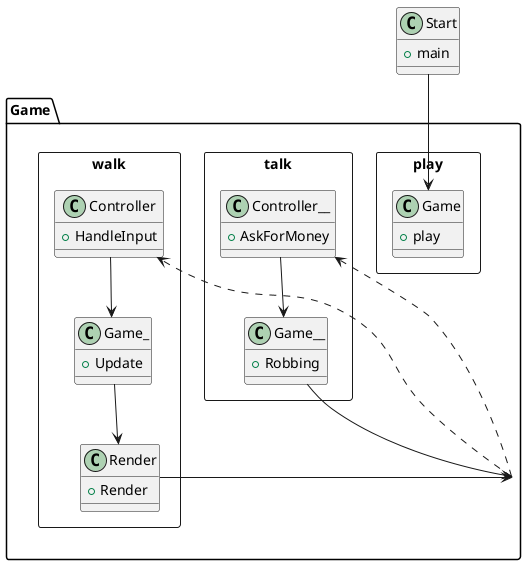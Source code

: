 @startuml

class Start {
  + main
}


package Game.play <<Rectangle>>{
  class Game {
    + play
  }

  .Start --> Game

  package Game.walk <<Rectangle>>{
    class Controller {
    + HandleInput
    }

    class Game_ {
    + Update
    }

    class Render {
    + Render
    }


    .Game ..> Controller
    Controller --> Game_
    Game_ --> Render
    Render --> .Game
  }

  package Game.talk <<Rectangle>>{
    class Controller__ {
      + AskForMoney
    }
    class Game__{
      + Robbing
    }
    .Game ..> Controller__
    Controller__ --> Game__
    Game__ --> .Game
  }


}

@enduml